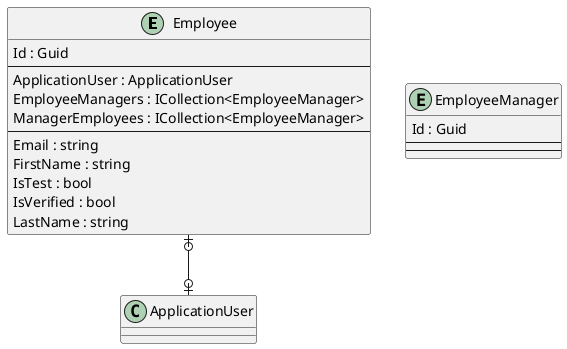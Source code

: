 @startuml

entity Employee {
    Id : Guid
    --
    ApplicationUser : ApplicationUser
    EmployeeManagers : ICollection<EmployeeManager>
    ManagerEmployees : ICollection<EmployeeManager>
    ' EmployeeKeyCodePlaceholder
    --
    Email : string
    FirstName : string
    IsTest : bool
    IsVerified : bool
    LastName : string
    ' EmployeePropertyCodePlaceholder
}

entity EmployeeManager {
    Id : Guid
    --
    ' EmployeeManagerKeyCodePlaceholder
    --
    ' EmployeeManagerPropertyCodePlaceholder
}

' EntityCodePlaceholder

Employee |o--o| ApplicationUser
' RelationshipCodePlaceholder

@enduml
